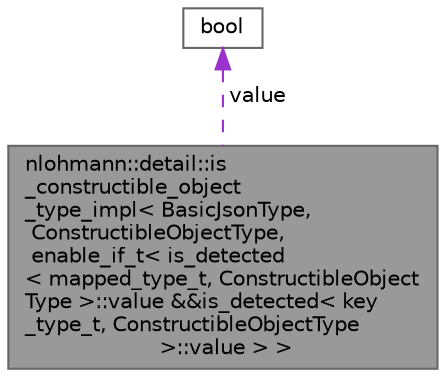 digraph "nlohmann::detail::is_constructible_object_type_impl&lt; BasicJsonType, ConstructibleObjectType, enable_if_t&lt; is_detected&lt; mapped_type_t, ConstructibleObjectType &gt;::value &amp;&amp;is_detected&lt; key_type_t, ConstructibleObjectType &gt;::value &gt; &gt;"
{
 // LATEX_PDF_SIZE
  bgcolor="transparent";
  edge [fontname=Helvetica,fontsize=10,labelfontname=Helvetica,labelfontsize=10];
  node [fontname=Helvetica,fontsize=10,shape=box,height=0.2,width=0.4];
  Node1 [label="nlohmann::detail::is\l_constructible_object\l_type_impl\< BasicJsonType,\l ConstructibleObjectType,\l enable_if_t\< is_detected\l\< mapped_type_t, ConstructibleObject\lType \>::value &&is_detected\< key\l_type_t, ConstructibleObjectType\l \>::value \> \>",height=0.2,width=0.4,color="gray40", fillcolor="grey60", style="filled", fontcolor="black",tooltip=" "];
  Node2 -> Node1 [dir="back",color="darkorchid3",style="dashed",label=" value" ];
  Node2 [label="bool",height=0.2,width=0.4,color="gray40", fillcolor="white", style="filled",tooltip=" "];
}
